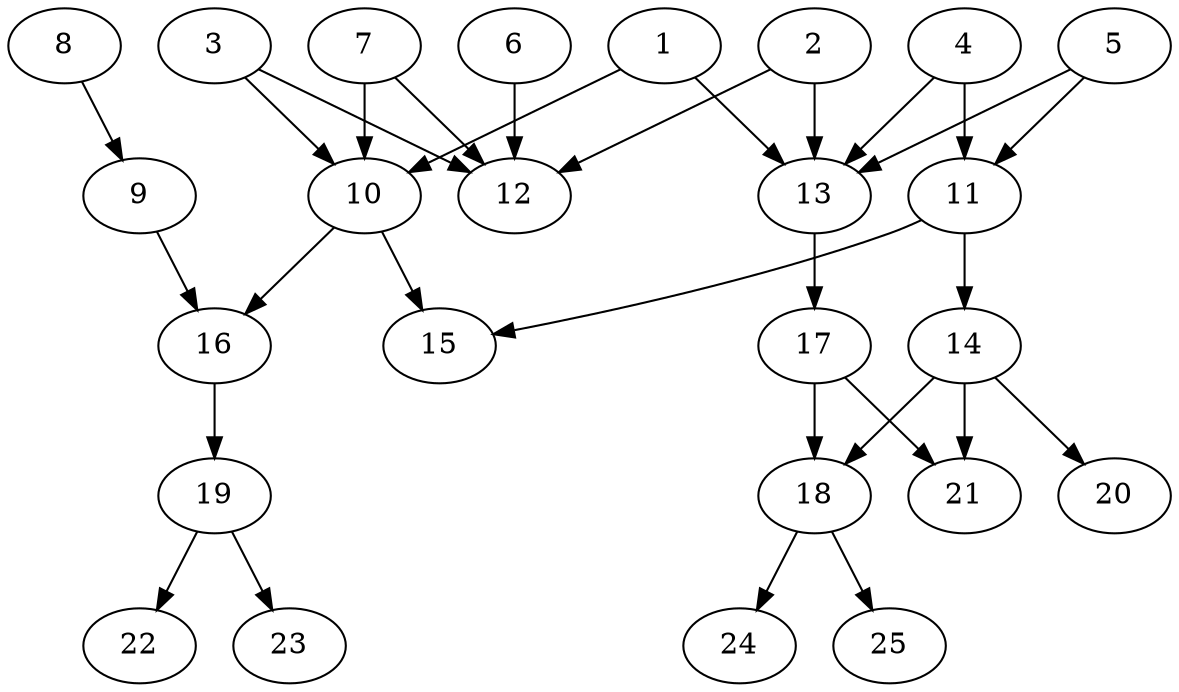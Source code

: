 // DAG (tier=2-normal, mode=compute, n=25, ccr=0.361, fat=0.588, density=0.414, regular=0.526, jump=0.110, mindata=524288, maxdata=8388608)
// DAG automatically generated by daggen at Sun Aug 24 16:33:33 2025
// /home/ermia/Project/Environments/daggen/bin/daggen --dot --ccr 0.361 --fat 0.588 --regular 0.526 --density 0.414 --jump 0.110 --mindata 524288 --maxdata 8388608 -n 25 
digraph G {
  1 [size="25178741122359092", alpha="0.12", expect_size="12589370561179546"]
  1 -> 10 [size ="440075175329792"]
  1 -> 13 [size ="440075175329792"]
  2 [size="202005751957291008000", alpha="0.10", expect_size="101002875978645504000"]
  2 -> 12 [size ="275422327603200"]
  2 -> 13 [size ="275422327603200"]
  3 [size="61036398852964352000", alpha="0.01", expect_size="30518199426482176000"]
  3 -> 10 [size ="124017390387200"]
  3 -> 12 [size ="124017390387200"]
  4 [size="220128952816760", alpha="0.15", expect_size="110064476408380"]
  4 -> 11 [size ="9143045849088"]
  4 -> 13 [size ="9143045849088"]
  5 [size="62955494242300", alpha="0.16", expect_size="31477747121150"]
  5 -> 11 [size ="7412174028800"]
  5 -> 13 [size ="7412174028800"]
  6 [size="50767424933859426304", alpha="0.01", expect_size="25383712466929713152"]
  6 -> 12 [size ="109684874805248"]
  7 [size="1189610693866811392", alpha="0.05", expect_size="594805346933405696"]
  7 -> 10 [size ="472992341557248"]
  7 -> 12 [size ="472992341557248"]
  8 [size="509910077365250", alpha="0.00", expect_size="254955038682625"]
  8 -> 9 [size ="22562000076800"]
  9 [size="4259342997927231488", alpha="0.16", expect_size="2129671498963615744"]
  9 -> 16 [size ="21020920512512"]
  10 [size="139272795337913270272", alpha="0.01", expect_size="69636397668956635136"]
  10 -> 15 [size ="214948382769152"]
  10 -> 16 [size ="214948382769152"]
  11 [size="3287014268717280", alpha="0.02", expect_size="1643507134358640"]
  11 -> 14 [size ="7007809568768"]
  11 -> 15 [size ="7007809568768"]
  12 [size="36554173010415714304", alpha="0.08", expect_size="18277086505207857152"]
  13 [size="3161965933565410", alpha="0.16", expect_size="1580982966782705"]
  13 -> 17 [size ="97257730867200"]
  14 [size="157484330950808320", alpha="0.06", expect_size="78742165475404160"]
  14 -> 18 [size ="108655970091008"]
  14 -> 20 [size ="108655970091008"]
  14 -> 21 [size ="108655970091008"]
  15 [size="3509088411638258", alpha="0.09", expect_size="1754544205819129"]
  16 [size="3054987380902592512", alpha="0.05", expect_size="1527493690451296256"]
  16 -> 19 [size ="16843393728512"]
  17 [size="3612389860595574", alpha="0.06", expect_size="1806194930297787"]
  17 -> 18 [size ="315732315340800"]
  17 -> 21 [size ="315732315340800"]
  18 [size="293246200313311920128", alpha="0.17", expect_size="146623100156655960064"]
  18 -> 24 [size ="353111273111552"]
  18 -> 25 [size ="353111273111552"]
  19 [size="207414134129158688", alpha="0.17", expect_size="103707067064579344"]
  19 -> 22 [size ="143569088151552"]
  19 -> 23 [size ="143569088151552"]
  20 [size="951303641609369728", alpha="0.04", expect_size="475651820804684864"]
  21 [size="19555206850343337984", alpha="0.14", expect_size="9777603425171668992"]
  22 [size="23823753738326112", alpha="0.04", expect_size="11911876869163056"]
  23 [size="459218758558990784", alpha="0.16", expect_size="229609379279495392"]
  24 [size="216733500720025698304", alpha="0.09", expect_size="108366750360012849152"]
  25 [size="282592140444075", alpha="0.18", expect_size="141296070222037"]
}